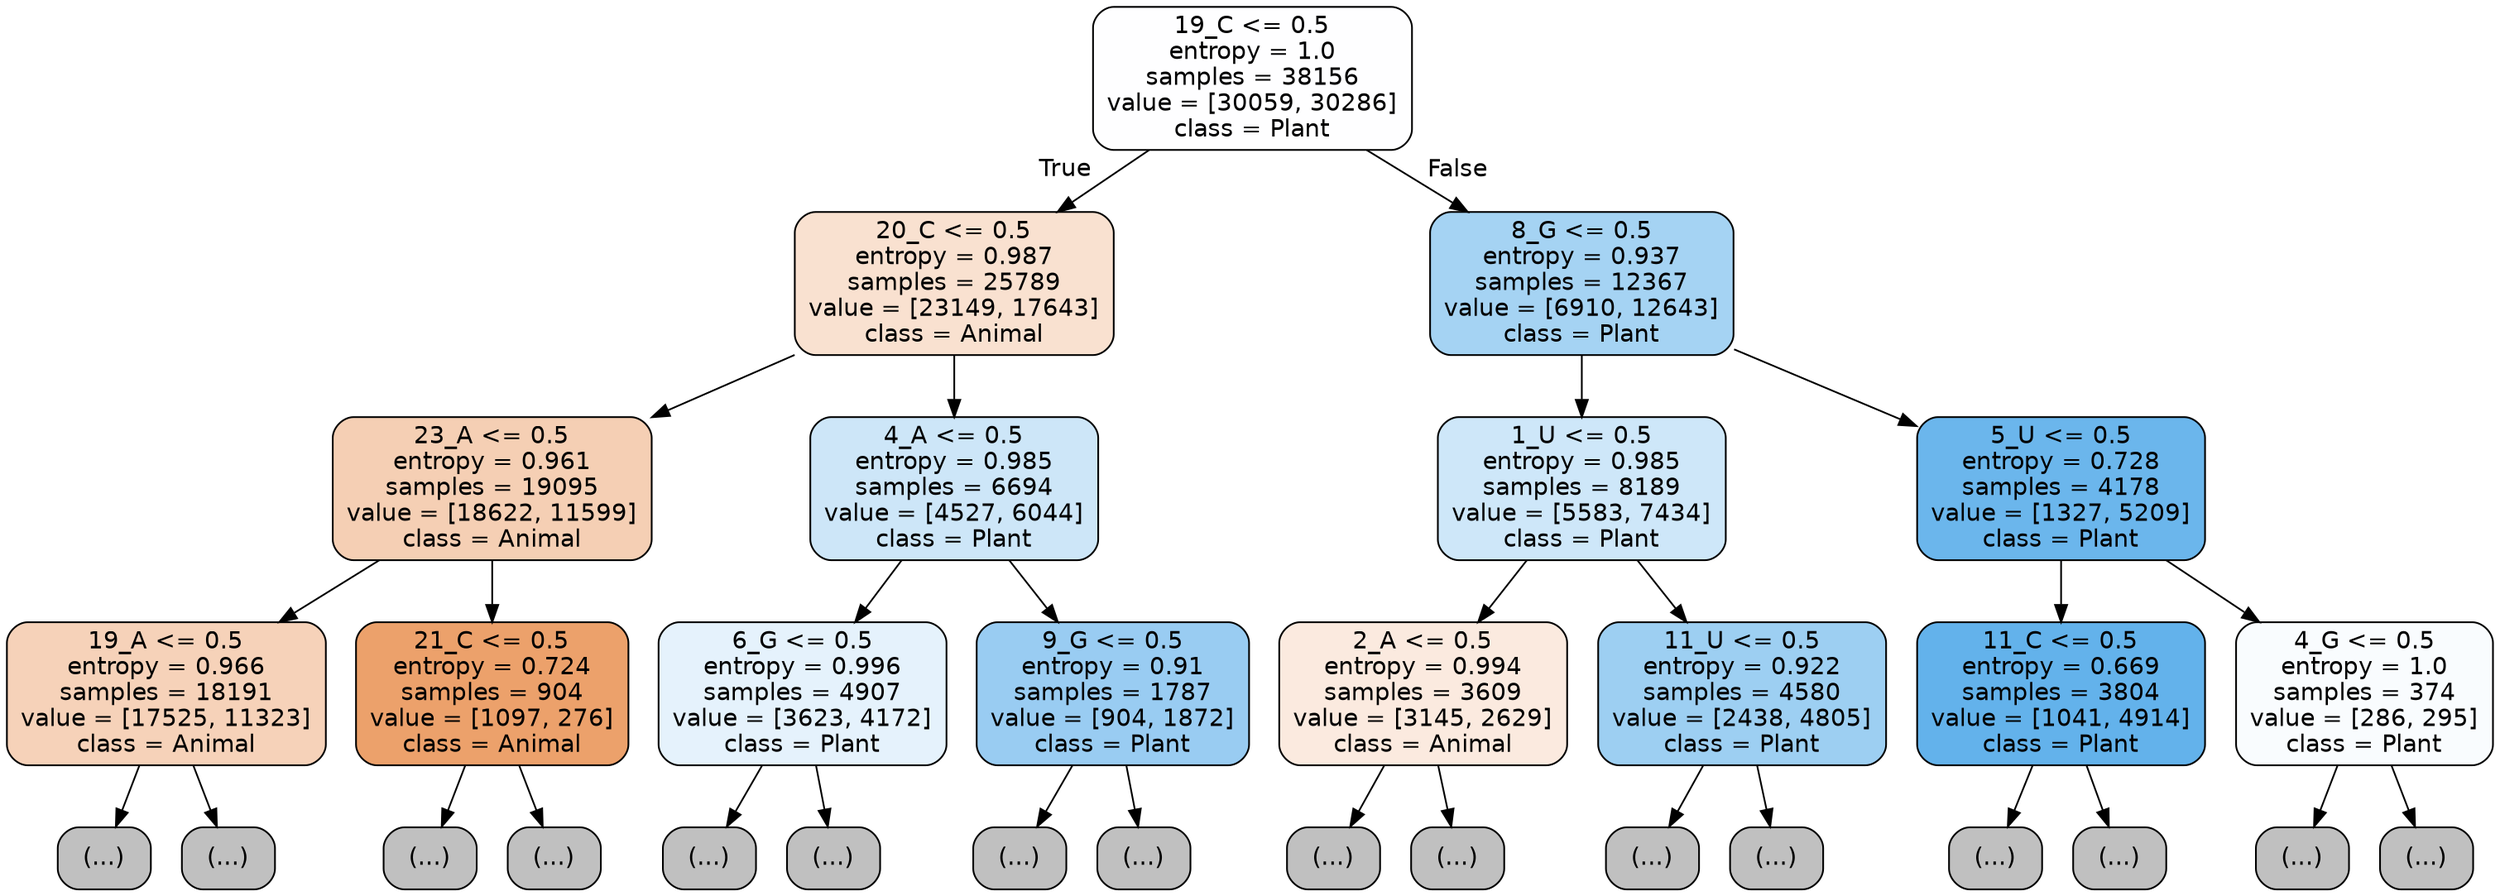 digraph Tree {
node [shape=box, style="filled, rounded", color="black", fontname="helvetica"] ;
edge [fontname="helvetica"] ;
0 [label="19_C <= 0.5\nentropy = 1.0\nsamples = 38156\nvalue = [30059, 30286]\nclass = Plant", fillcolor="#fefeff"] ;
1 [label="20_C <= 0.5\nentropy = 0.987\nsamples = 25789\nvalue = [23149, 17643]\nclass = Animal", fillcolor="#f9e1d0"] ;
0 -> 1 [labeldistance=2.5, labelangle=45, headlabel="True"] ;
2 [label="23_A <= 0.5\nentropy = 0.961\nsamples = 19095\nvalue = [18622, 11599]\nclass = Animal", fillcolor="#f5cfb4"] ;
1 -> 2 ;
3 [label="19_A <= 0.5\nentropy = 0.966\nsamples = 18191\nvalue = [17525, 11323]\nclass = Animal", fillcolor="#f6d2b9"] ;
2 -> 3 ;
4 [label="(...)", fillcolor="#C0C0C0"] ;
3 -> 4 ;
6589 [label="(...)", fillcolor="#C0C0C0"] ;
3 -> 6589 ;
9320 [label="21_C <= 0.5\nentropy = 0.724\nsamples = 904\nvalue = [1097, 276]\nclass = Animal", fillcolor="#eca16b"] ;
2 -> 9320 ;
9321 [label="(...)", fillcolor="#C0C0C0"] ;
9320 -> 9321 ;
9684 [label="(...)", fillcolor="#C0C0C0"] ;
9320 -> 9684 ;
9747 [label="4_A <= 0.5\nentropy = 0.985\nsamples = 6694\nvalue = [4527, 6044]\nclass = Plant", fillcolor="#cde6f8"] ;
1 -> 9747 ;
9748 [label="6_G <= 0.5\nentropy = 0.996\nsamples = 4907\nvalue = [3623, 4172]\nclass = Plant", fillcolor="#e5f2fc"] ;
9747 -> 9748 ;
9749 [label="(...)", fillcolor="#C0C0C0"] ;
9748 -> 9749 ;
11410 [label="(...)", fillcolor="#C0C0C0"] ;
9748 -> 11410 ;
12013 [label="9_G <= 0.5\nentropy = 0.91\nsamples = 1787\nvalue = [904, 1872]\nclass = Plant", fillcolor="#99ccf2"] ;
9747 -> 12013 ;
12014 [label="(...)", fillcolor="#C0C0C0"] ;
12013 -> 12014 ;
12517 [label="(...)", fillcolor="#C0C0C0"] ;
12013 -> 12517 ;
12714 [label="8_G <= 0.5\nentropy = 0.937\nsamples = 12367\nvalue = [6910, 12643]\nclass = Plant", fillcolor="#a5d3f3"] ;
0 -> 12714 [labeldistance=2.5, labelangle=-45, headlabel="False"] ;
12715 [label="1_U <= 0.5\nentropy = 0.985\nsamples = 8189\nvalue = [5583, 7434]\nclass = Plant", fillcolor="#cee7f9"] ;
12714 -> 12715 ;
12716 [label="2_A <= 0.5\nentropy = 0.994\nsamples = 3609\nvalue = [3145, 2629]\nclass = Animal", fillcolor="#fbeadf"] ;
12715 -> 12716 ;
12717 [label="(...)", fillcolor="#C0C0C0"] ;
12716 -> 12717 ;
14070 [label="(...)", fillcolor="#C0C0C0"] ;
12716 -> 14070 ;
14545 [label="11_U <= 0.5\nentropy = 0.922\nsamples = 4580\nvalue = [2438, 4805]\nclass = Plant", fillcolor="#9dcff2"] ;
12715 -> 14545 ;
14546 [label="(...)", fillcolor="#C0C0C0"] ;
14545 -> 14546 ;
15611 [label="(...)", fillcolor="#C0C0C0"] ;
14545 -> 15611 ;
16004 [label="5_U <= 0.5\nentropy = 0.728\nsamples = 4178\nvalue = [1327, 5209]\nclass = Plant", fillcolor="#6bb6ec"] ;
12714 -> 16004 ;
16005 [label="11_C <= 0.5\nentropy = 0.669\nsamples = 3804\nvalue = [1041, 4914]\nclass = Plant", fillcolor="#63b2eb"] ;
16004 -> 16005 ;
16006 [label="(...)", fillcolor="#C0C0C0"] ;
16005 -> 16006 ;
16749 [label="(...)", fillcolor="#C0C0C0"] ;
16005 -> 16749 ;
16918 [label="4_G <= 0.5\nentropy = 1.0\nsamples = 374\nvalue = [286, 295]\nclass = Plant", fillcolor="#f9fcfe"] ;
16004 -> 16918 ;
16919 [label="(...)", fillcolor="#C0C0C0"] ;
16918 -> 16919 ;
17060 [label="(...)", fillcolor="#C0C0C0"] ;
16918 -> 17060 ;
}